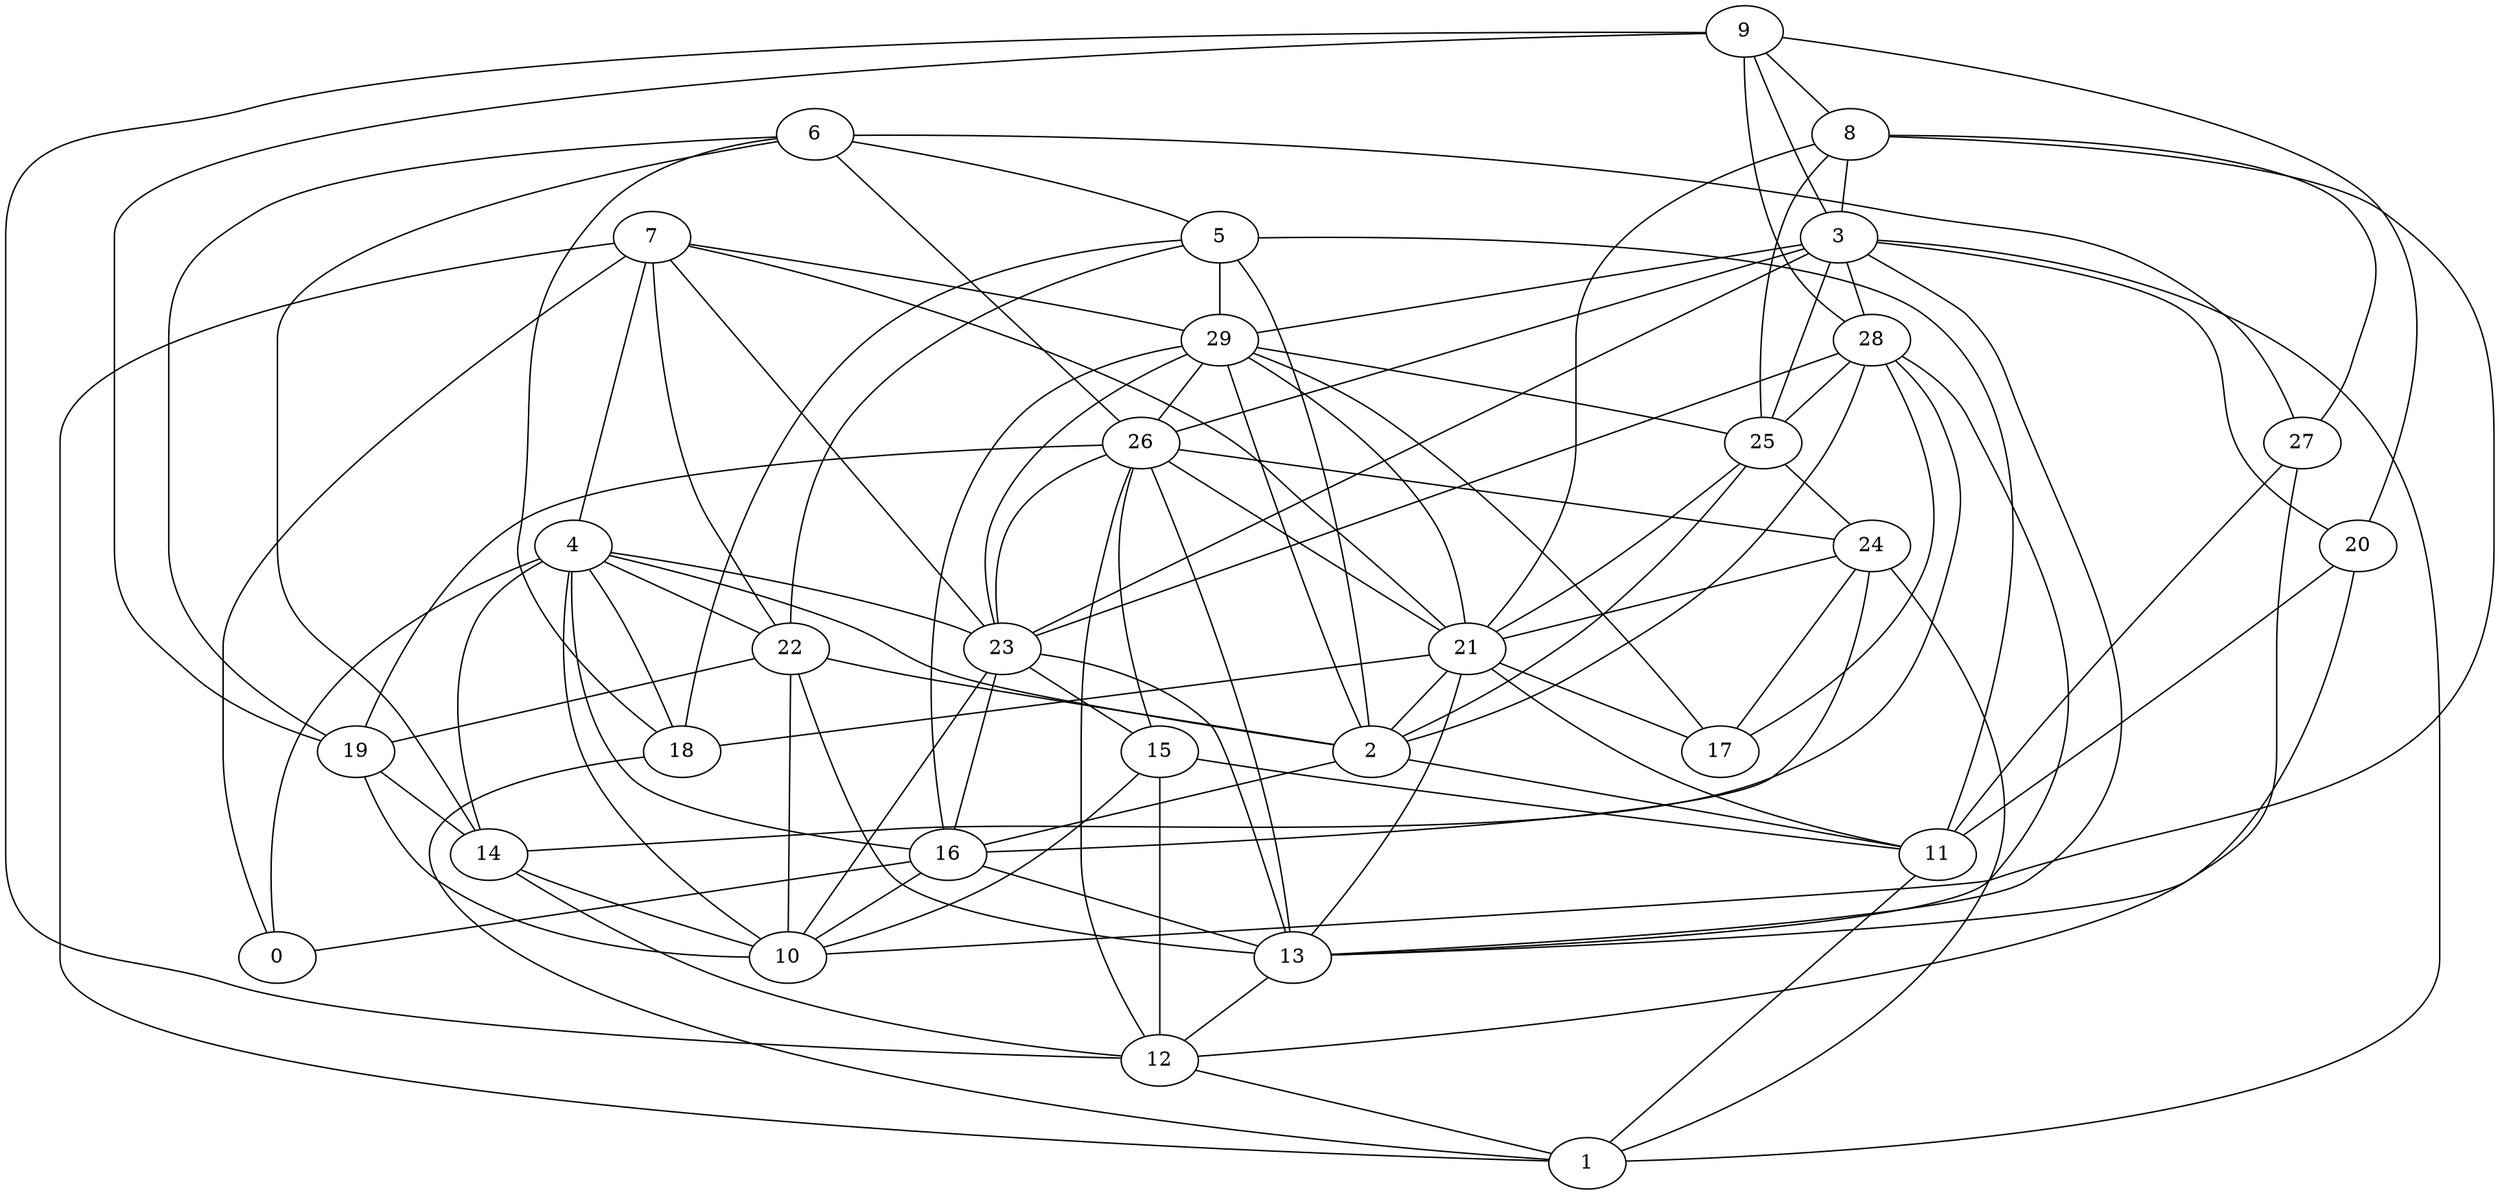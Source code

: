 digraph GG_graph {

subgraph G_graph {
edge [color = black]
"8" -> "10" [dir = none]
"8" -> "21" [dir = none]
"20" -> "13" [dir = none]
"20" -> "11" [dir = none]
"24" -> "16" [dir = none]
"24" -> "21" [dir = none]
"24" -> "17" [dir = none]
"19" -> "10" [dir = none]
"19" -> "14" [dir = none]
"16" -> "0" [dir = none]
"6" -> "18" [dir = none]
"6" -> "26" [dir = none]
"6" -> "19" [dir = none]
"6" -> "14" [dir = none]
"6" -> "27" [dir = none]
"3" -> "23" [dir = none]
"3" -> "25" [dir = none]
"3" -> "13" [dir = none]
"14" -> "12" [dir = none]
"26" -> "19" [dir = none]
"26" -> "21" [dir = none]
"26" -> "24" [dir = none]
"26" -> "15" [dir = none]
"28" -> "23" [dir = none]
"28" -> "13" [dir = none]
"29" -> "21" [dir = none]
"29" -> "23" [dir = none]
"29" -> "16" [dir = none]
"15" -> "11" [dir = none]
"15" -> "12" [dir = none]
"22" -> "19" [dir = none]
"22" -> "13" [dir = none]
"9" -> "20" [dir = none]
"9" -> "28" [dir = none]
"9" -> "3" [dir = none]
"5" -> "11" [dir = none]
"5" -> "2" [dir = none]
"5" -> "22" [dir = none]
"27" -> "11" [dir = none]
"7" -> "0" [dir = none]
"7" -> "21" [dir = none]
"7" -> "4" [dir = none]
"7" -> "1" [dir = none]
"7" -> "23" [dir = none]
"4" -> "0" [dir = none]
"4" -> "23" [dir = none]
"4" -> "2" [dir = none]
"4" -> "16" [dir = none]
"18" -> "1" [dir = none]
"11" -> "1" [dir = none]
"25" -> "2" [dir = none]
"25" -> "21" [dir = none]
"2" -> "11" [dir = none]
"21" -> "17" [dir = none]
"21" -> "2" [dir = none]
"21" -> "18" [dir = none]
"23" -> "13" [dir = none]
"23" -> "10" [dir = none]
"26" -> "13" [dir = none]
"4" -> "18" [dir = none]
"4" -> "10" [dir = none]
"3" -> "1" [dir = none]
"28" -> "14" [dir = none]
"5" -> "18" [dir = none]
"29" -> "2" [dir = none]
"7" -> "22" [dir = none]
"12" -> "1" [dir = none]
"26" -> "23" [dir = none]
"23" -> "16" [dir = none]
"9" -> "12" [dir = none]
"2" -> "16" [dir = none]
"28" -> "2" [dir = none]
"3" -> "29" [dir = none]
"13" -> "12" [dir = none]
"21" -> "13" [dir = none]
"16" -> "13" [dir = none]
"25" -> "24" [dir = none]
"9" -> "19" [dir = none]
"4" -> "22" [dir = none]
"23" -> "15" [dir = none]
"3" -> "26" [dir = none]
"14" -> "10" [dir = none]
"29" -> "26" [dir = none]
"28" -> "17" [dir = none]
"8" -> "27" [dir = none]
"28" -> "25" [dir = none]
"27" -> "12" [dir = none]
"15" -> "10" [dir = none]
"29" -> "25" [dir = none]
"8" -> "3" [dir = none]
"6" -> "5" [dir = none]
"3" -> "28" [dir = none]
"5" -> "29" [dir = none]
"26" -> "12" [dir = none]
"7" -> "29" [dir = none]
"4" -> "14" [dir = none]
"8" -> "25" [dir = none]
"9" -> "8" [dir = none]
"29" -> "17" [dir = none]
"24" -> "1" [dir = none]
"21" -> "11" [dir = none]
"3" -> "20" [dir = none]
"16" -> "10" [dir = none]
"22" -> "2" [dir = none]
"22" -> "10" [dir = none]
}

}
